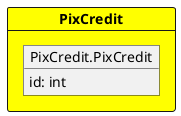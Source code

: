@startuml bounded-context

card  PixCredit #Yellow {
    object PixCredit.PixCredit  {
        id: int
    }
}


' skinparam cardFontName Aapex
' skinparam cardFontColor #Black
' skinparam objectFontName Aapex
' skinparam objectFontColor #Black
' skinparam BackgroundColor #Black

' Raiz de Agregação #Yellow
' Agregados #Green

' card  Shared {
'     ' object Shared.Company #Green {
'     '     id: int
'     ' }
'     ' object Shared.Unity #Green {
'     '     id: int
'     '     company: Company
'     ' }
'     ' Shared.Unity -> Shared.Company
' }


' card  ProductOrService {
'     object ProductOrService.Product #Yellow {
'         id: int
'     }
'     ProductOrService.Product -> Shared.Company

'     object ProductOrService.Service #Yellow {
'         id: int
'     }
'     ProductOrService.Service -> Shared.Company
'     ProductOrService.Product -> Shared.Company

'     ProductOrService.Service -> Supplier.Supplier
'     ProductOrService.Product -> Supplier.Supplier
' }

' card  User {
'     object User.User #Yellow {
'         id: int
'         company: Company
'         units: Unity[]
'     }
'     User.User -> Shared.Unity
'     User.User -> Shared.Company
' }

' card  Customer {
'     object Customer.Customer #Yellow {
'         id: int
'         indicator: Indicator
'         ' address: Address -- value object
'         registeredBy: User
'     }
'     object Customer.Indicator #Green {
'         id: int
'     }
'     Customer.Customer -> Customer.Indicator
'     Customer.Customer -> Shared.Company
'     Customer.Customer -> User.User
' }

' card  Stock {
'     object Stock.Stock #Yellow {
'         id: int
'         unity: Unity
'         company: Company
'         products: Product[]
'     }

'     Stock.Stock -> Shared.Unity
'     Stock.Stock -> Shared.Company

'     Stock.Stock -> ProductOrService.Product
' }

' ' -- nao e CodefyCharge mas a implementacao de Charge pode criar uma CodefyCharge
' card  Charge {
'     object Charge.Charge #Yellow {
'         id: int
'     }
' }

' card  Order {
'     object Order.Order #Yellow {
'         id: int
'         customer: Customer
'         payment: Payment
'         items: OrderItem[]
'     }
'     object Order.Customer #Green {
'         id: int
'     }
'     object Order.Payment #Green {
'         id: int
'         creditCard: CreditCard
'     }
'     object Order.OrderItem #Green {
'         id: int
'     }
'     Order.Order -> Order.Customer
'     Order.Order -> Order.Payment
'     Order.Order -> Order.OrderItem

'     object Order.Payment.CreditCard #Green {
'         id: int
'     }
'     Order.Payment -> Order.Payment.CreditCard  
' }

@enduml